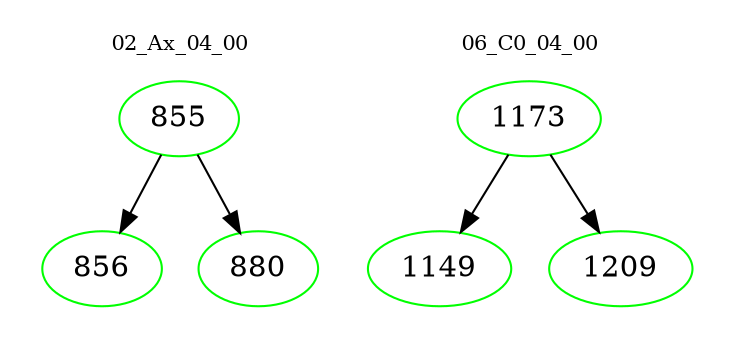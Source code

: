 digraph{
subgraph cluster_0 {
color = white
label = "02_Ax_04_00";
fontsize=10;
T0_855 [label="855", color="green"]
T0_855 -> T0_856 [color="black"]
T0_856 [label="856", color="green"]
T0_855 -> T0_880 [color="black"]
T0_880 [label="880", color="green"]
}
subgraph cluster_1 {
color = white
label = "06_C0_04_00";
fontsize=10;
T1_1173 [label="1173", color="green"]
T1_1173 -> T1_1149 [color="black"]
T1_1149 [label="1149", color="green"]
T1_1173 -> T1_1209 [color="black"]
T1_1209 [label="1209", color="green"]
}
}
